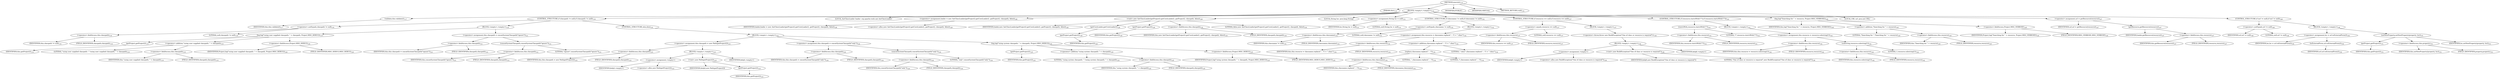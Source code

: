 digraph "execute" {  
"167" [label = <(METHOD,execute)<SUB>116</SUB>> ]
"6" [label = <(PARAM,this)<SUB>116</SUB>> ]
"168" [label = <(BLOCK,&lt;empty&gt;,&lt;empty&gt;)<SUB>116</SUB>> ]
"169" [label = <(validate,this.validate())<SUB>117</SUB>> ]
"5" [label = <(IDENTIFIER,this,this.validate())<SUB>117</SUB>> ]
"170" [label = <(CONTROL_STRUCTURE,if (classpath != null),if (classpath != null))<SUB>118</SUB>> ]
"171" [label = <(&lt;operator&gt;.notEquals,classpath != null)<SUB>118</SUB>> ]
"172" [label = <(&lt;operator&gt;.fieldAccess,this.classpath)<SUB>118</SUB>> ]
"173" [label = <(IDENTIFIER,this,classpath != null)<SUB>118</SUB>> ]
"174" [label = <(FIELD_IDENTIFIER,classpath,classpath)<SUB>118</SUB>> ]
"175" [label = <(LITERAL,null,classpath != null)<SUB>118</SUB>> ]
"176" [label = <(BLOCK,&lt;empty&gt;,&lt;empty&gt;)<SUB>118</SUB>> ]
"177" [label = <(log,log(&quot;using user supplied classpath: &quot; + classpath, Project.MSG_DEBUG))<SUB>119</SUB>> ]
"178" [label = <(getProject,getProject())<SUB>119</SUB>> ]
"7" [label = <(IDENTIFIER,this,getProject())<SUB>119</SUB>> ]
"179" [label = <(&lt;operator&gt;.addition,&quot;using user supplied classpath: &quot; + classpath)<SUB>119</SUB>> ]
"180" [label = <(LITERAL,&quot;using user supplied classpath: &quot;,&quot;using user supplied classpath: &quot; + classpath)<SUB>119</SUB>> ]
"181" [label = <(&lt;operator&gt;.fieldAccess,this.classpath)<SUB>119</SUB>> ]
"182" [label = <(IDENTIFIER,this,&quot;using user supplied classpath: &quot; + classpath)<SUB>119</SUB>> ]
"183" [label = <(FIELD_IDENTIFIER,classpath,classpath)<SUB>119</SUB>> ]
"184" [label = <(&lt;operator&gt;.fieldAccess,Project.MSG_DEBUG)<SUB>120</SUB>> ]
"185" [label = <(IDENTIFIER,Project,log(&quot;using user supplied classpath: &quot; + classpath, Project.MSG_DEBUG))<SUB>120</SUB>> ]
"186" [label = <(FIELD_IDENTIFIER,MSG_DEBUG,MSG_DEBUG)<SUB>120</SUB>> ]
"187" [label = <(&lt;operator&gt;.assignment,this.classpath = concatSystemClasspath(&quot;ignore&quot;))<SUB>121</SUB>> ]
"188" [label = <(&lt;operator&gt;.fieldAccess,this.classpath)<SUB>121</SUB>> ]
"189" [label = <(IDENTIFIER,this,this.classpath = concatSystemClasspath(&quot;ignore&quot;))<SUB>121</SUB>> ]
"190" [label = <(FIELD_IDENTIFIER,classpath,classpath)<SUB>121</SUB>> ]
"191" [label = <(concatSystemClasspath,concatSystemClasspath(&quot;ignore&quot;))<SUB>121</SUB>> ]
"192" [label = <(&lt;operator&gt;.fieldAccess,this.classpath)<SUB>121</SUB>> ]
"193" [label = <(IDENTIFIER,this,concatSystemClasspath(&quot;ignore&quot;))<SUB>121</SUB>> ]
"194" [label = <(FIELD_IDENTIFIER,classpath,classpath)<SUB>121</SUB>> ]
"195" [label = <(LITERAL,&quot;ignore&quot;,concatSystemClasspath(&quot;ignore&quot;))<SUB>121</SUB>> ]
"196" [label = <(CONTROL_STRUCTURE,else,else)<SUB>122</SUB>> ]
"197" [label = <(BLOCK,&lt;empty&gt;,&lt;empty&gt;)<SUB>122</SUB>> ]
"198" [label = <(&lt;operator&gt;.assignment,this.classpath = new Path(getProject()))<SUB>123</SUB>> ]
"199" [label = <(&lt;operator&gt;.fieldAccess,this.classpath)<SUB>123</SUB>> ]
"200" [label = <(IDENTIFIER,this,this.classpath = new Path(getProject()))<SUB>123</SUB>> ]
"201" [label = <(FIELD_IDENTIFIER,classpath,classpath)<SUB>123</SUB>> ]
"202" [label = <(BLOCK,&lt;empty&gt;,&lt;empty&gt;)<SUB>123</SUB>> ]
"203" [label = <(&lt;operator&gt;.assignment,&lt;empty&gt;)> ]
"204" [label = <(IDENTIFIER,$obj4,&lt;empty&gt;)> ]
"205" [label = <(&lt;operator&gt;.alloc,new Path(getProject()))<SUB>123</SUB>> ]
"206" [label = <(&lt;init&gt;,new Path(getProject()))<SUB>123</SUB>> ]
"207" [label = <(IDENTIFIER,$obj4,new Path(getProject()))> ]
"208" [label = <(getProject,getProject())<SUB>123</SUB>> ]
"8" [label = <(IDENTIFIER,this,getProject())<SUB>123</SUB>> ]
"209" [label = <(IDENTIFIER,$obj4,&lt;empty&gt;)> ]
"210" [label = <(&lt;operator&gt;.assignment,this.classpath = concatSystemClasspath(&quot;only&quot;))<SUB>124</SUB>> ]
"211" [label = <(&lt;operator&gt;.fieldAccess,this.classpath)<SUB>124</SUB>> ]
"212" [label = <(IDENTIFIER,this,this.classpath = concatSystemClasspath(&quot;only&quot;))<SUB>124</SUB>> ]
"213" [label = <(FIELD_IDENTIFIER,classpath,classpath)<SUB>124</SUB>> ]
"214" [label = <(concatSystemClasspath,concatSystemClasspath(&quot;only&quot;))<SUB>124</SUB>> ]
"215" [label = <(&lt;operator&gt;.fieldAccess,this.classpath)<SUB>124</SUB>> ]
"216" [label = <(IDENTIFIER,this,concatSystemClasspath(&quot;only&quot;))<SUB>124</SUB>> ]
"217" [label = <(FIELD_IDENTIFIER,classpath,classpath)<SUB>124</SUB>> ]
"218" [label = <(LITERAL,&quot;only&quot;,concatSystemClasspath(&quot;only&quot;))<SUB>124</SUB>> ]
"219" [label = <(log,log(&quot;using system classpath: &quot; + classpath, Project.MSG_DEBUG))<SUB>125</SUB>> ]
"220" [label = <(getProject,getProject())<SUB>125</SUB>> ]
"9" [label = <(IDENTIFIER,this,getProject())<SUB>125</SUB>> ]
"221" [label = <(&lt;operator&gt;.addition,&quot;using system classpath: &quot; + classpath)<SUB>125</SUB>> ]
"222" [label = <(LITERAL,&quot;using system classpath: &quot;,&quot;using system classpath: &quot; + classpath)<SUB>125</SUB>> ]
"223" [label = <(&lt;operator&gt;.fieldAccess,this.classpath)<SUB>125</SUB>> ]
"224" [label = <(IDENTIFIER,this,&quot;using system classpath: &quot; + classpath)<SUB>125</SUB>> ]
"225" [label = <(FIELD_IDENTIFIER,classpath,classpath)<SUB>125</SUB>> ]
"226" [label = <(&lt;operator&gt;.fieldAccess,Project.MSG_DEBUG)<SUB>125</SUB>> ]
"227" [label = <(IDENTIFIER,Project,log(&quot;using system classpath: &quot; + classpath, Project.MSG_DEBUG))<SUB>125</SUB>> ]
"228" [label = <(FIELD_IDENTIFIER,MSG_DEBUG,MSG_DEBUG)<SUB>125</SUB>> ]
"13" [label = <(LOCAL,AntClassLoader loader: org.apache.tools.ant.AntClassLoader)> ]
"229" [label = <(&lt;operator&gt;.assignment,loader = new AntClassLoader(getProject().getCoreLoader(), getProject(), classpath, false))<SUB>128</SUB>> ]
"230" [label = <(IDENTIFIER,loader,loader = new AntClassLoader(getProject().getCoreLoader(), getProject(), classpath, false))<SUB>128</SUB>> ]
"231" [label = <(&lt;operator&gt;.alloc,new AntClassLoader(getProject().getCoreLoader(), getProject(), classpath, false))<SUB>128</SUB>> ]
"232" [label = <(&lt;init&gt;,new AntClassLoader(getProject().getCoreLoader(), getProject(), classpath, false))<SUB>128</SUB>> ]
"12" [label = <(IDENTIFIER,loader,new AntClassLoader(getProject().getCoreLoader(), getProject(), classpath, false))<SUB>128</SUB>> ]
"233" [label = <(getCoreLoader,getCoreLoader())<SUB>128</SUB>> ]
"234" [label = <(getProject,getProject())<SUB>128</SUB>> ]
"10" [label = <(IDENTIFIER,this,getProject())<SUB>128</SUB>> ]
"235" [label = <(getProject,getProject())<SUB>129</SUB>> ]
"11" [label = <(IDENTIFIER,this,getProject())<SUB>129</SUB>> ]
"236" [label = <(&lt;operator&gt;.fieldAccess,this.classpath)<SUB>130</SUB>> ]
"237" [label = <(IDENTIFIER,this,new AntClassLoader(getProject().getCoreLoader(), getProject(), classpath, false))<SUB>130</SUB>> ]
"238" [label = <(FIELD_IDENTIFIER,classpath,classpath)<SUB>130</SUB>> ]
"239" [label = <(LITERAL,false,new AntClassLoader(getProject().getCoreLoader(), getProject(), classpath, false))<SUB>130</SUB>> ]
"240" [label = <(LOCAL,String loc: java.lang.String)> ]
"241" [label = <(&lt;operator&gt;.assignment,String loc = null)<SUB>131</SUB>> ]
"242" [label = <(IDENTIFIER,loc,String loc = null)<SUB>131</SUB>> ]
"243" [label = <(LITERAL,null,String loc = null)<SUB>131</SUB>> ]
"244" [label = <(CONTROL_STRUCTURE,if (classname != null),if (classname != null))<SUB>132</SUB>> ]
"245" [label = <(&lt;operator&gt;.notEquals,classname != null)<SUB>132</SUB>> ]
"246" [label = <(&lt;operator&gt;.fieldAccess,this.classname)<SUB>132</SUB>> ]
"247" [label = <(IDENTIFIER,this,classname != null)<SUB>132</SUB>> ]
"248" [label = <(FIELD_IDENTIFIER,classname,classname)<SUB>132</SUB>> ]
"249" [label = <(LITERAL,null,classname != null)<SUB>132</SUB>> ]
"250" [label = <(BLOCK,&lt;empty&gt;,&lt;empty&gt;)<SUB>132</SUB>> ]
"251" [label = <(&lt;operator&gt;.assignment,this.resource = classname.replace('.', '/') + &quot;.class&quot;)<SUB>134</SUB>> ]
"252" [label = <(&lt;operator&gt;.fieldAccess,this.resource)<SUB>134</SUB>> ]
"253" [label = <(IDENTIFIER,this,this.resource = classname.replace('.', '/') + &quot;.class&quot;)<SUB>134</SUB>> ]
"254" [label = <(FIELD_IDENTIFIER,resource,resource)<SUB>134</SUB>> ]
"255" [label = <(&lt;operator&gt;.addition,classname.replace('.', '/') + &quot;.class&quot;)<SUB>134</SUB>> ]
"256" [label = <(replace,classname.replace('.', '/'))<SUB>134</SUB>> ]
"257" [label = <(&lt;operator&gt;.fieldAccess,this.classname)<SUB>134</SUB>> ]
"258" [label = <(IDENTIFIER,this,classname.replace('.', '/'))<SUB>134</SUB>> ]
"259" [label = <(FIELD_IDENTIFIER,classname,classname)<SUB>134</SUB>> ]
"260" [label = <(LITERAL,'.',classname.replace('.', '/'))<SUB>134</SUB>> ]
"261" [label = <(LITERAL,'/',classname.replace('.', '/'))<SUB>134</SUB>> ]
"262" [label = <(LITERAL,&quot;.class&quot;,classname.replace('.', '/') + &quot;.class&quot;)<SUB>134</SUB>> ]
"263" [label = <(CONTROL_STRUCTURE,if (resource == null),if (resource == null))<SUB>137</SUB>> ]
"264" [label = <(&lt;operator&gt;.equals,resource == null)<SUB>137</SUB>> ]
"265" [label = <(&lt;operator&gt;.fieldAccess,this.resource)<SUB>137</SUB>> ]
"266" [label = <(IDENTIFIER,this,resource == null)<SUB>137</SUB>> ]
"267" [label = <(FIELD_IDENTIFIER,resource,resource)<SUB>137</SUB>> ]
"268" [label = <(LITERAL,null,resource == null)<SUB>137</SUB>> ]
"269" [label = <(BLOCK,&lt;empty&gt;,&lt;empty&gt;)<SUB>137</SUB>> ]
"270" [label = <(&lt;operator&gt;.throw,throw new BuildException(&quot;One of class or resource is required&quot;);)<SUB>138</SUB>> ]
"271" [label = <(BLOCK,&lt;empty&gt;,&lt;empty&gt;)<SUB>138</SUB>> ]
"272" [label = <(&lt;operator&gt;.assignment,&lt;empty&gt;)> ]
"273" [label = <(IDENTIFIER,$obj6,&lt;empty&gt;)> ]
"274" [label = <(&lt;operator&gt;.alloc,new BuildException(&quot;One of class or resource is required&quot;))<SUB>138</SUB>> ]
"275" [label = <(&lt;init&gt;,new BuildException(&quot;One of class or resource is required&quot;))<SUB>138</SUB>> ]
"276" [label = <(IDENTIFIER,$obj6,new BuildException(&quot;One of class or resource is required&quot;))> ]
"277" [label = <(LITERAL,&quot;One of class or resource is required&quot;,new BuildException(&quot;One of class or resource is required&quot;))<SUB>138</SUB>> ]
"278" [label = <(IDENTIFIER,$obj6,&lt;empty&gt;)> ]
"279" [label = <(CONTROL_STRUCTURE,if (resource.startsWith(&quot;/&quot;)),if (resource.startsWith(&quot;/&quot;)))<SUB>141</SUB>> ]
"280" [label = <(startsWith,resource.startsWith(&quot;/&quot;))<SUB>141</SUB>> ]
"281" [label = <(&lt;operator&gt;.fieldAccess,this.resource)<SUB>141</SUB>> ]
"282" [label = <(IDENTIFIER,this,resource.startsWith(&quot;/&quot;))<SUB>141</SUB>> ]
"283" [label = <(FIELD_IDENTIFIER,resource,resource)<SUB>141</SUB>> ]
"284" [label = <(LITERAL,&quot;/&quot;,resource.startsWith(&quot;/&quot;))<SUB>141</SUB>> ]
"285" [label = <(BLOCK,&lt;empty&gt;,&lt;empty&gt;)<SUB>141</SUB>> ]
"286" [label = <(&lt;operator&gt;.assignment,this.resource = resource.substring(1))<SUB>142</SUB>> ]
"287" [label = <(&lt;operator&gt;.fieldAccess,this.resource)<SUB>142</SUB>> ]
"288" [label = <(IDENTIFIER,this,this.resource = resource.substring(1))<SUB>142</SUB>> ]
"289" [label = <(FIELD_IDENTIFIER,resource,resource)<SUB>142</SUB>> ]
"290" [label = <(substring,resource.substring(1))<SUB>142</SUB>> ]
"291" [label = <(&lt;operator&gt;.fieldAccess,this.resource)<SUB>142</SUB>> ]
"292" [label = <(IDENTIFIER,this,resource.substring(1))<SUB>142</SUB>> ]
"293" [label = <(FIELD_IDENTIFIER,resource,resource)<SUB>142</SUB>> ]
"294" [label = <(LITERAL,1,resource.substring(1))<SUB>142</SUB>> ]
"295" [label = <(log,log(&quot;Searching for &quot; + resource, Project.MSG_VERBOSE))<SUB>145</SUB>> ]
"14" [label = <(IDENTIFIER,this,log(&quot;Searching for &quot; + resource, Project.MSG_VERBOSE))<SUB>145</SUB>> ]
"296" [label = <(&lt;operator&gt;.addition,&quot;Searching for &quot; + resource)<SUB>145</SUB>> ]
"297" [label = <(LITERAL,&quot;Searching for &quot;,&quot;Searching for &quot; + resource)<SUB>145</SUB>> ]
"298" [label = <(&lt;operator&gt;.fieldAccess,this.resource)<SUB>145</SUB>> ]
"299" [label = <(IDENTIFIER,this,&quot;Searching for &quot; + resource)<SUB>145</SUB>> ]
"300" [label = <(FIELD_IDENTIFIER,resource,resource)<SUB>145</SUB>> ]
"301" [label = <(&lt;operator&gt;.fieldAccess,Project.MSG_VERBOSE)<SUB>145</SUB>> ]
"302" [label = <(IDENTIFIER,Project,log(&quot;Searching for &quot; + resource, Project.MSG_VERBOSE))<SUB>145</SUB>> ]
"303" [label = <(FIELD_IDENTIFIER,MSG_VERBOSE,MSG_VERBOSE)<SUB>145</SUB>> ]
"304" [label = <(LOCAL,URL url: java.net.URL)> ]
"305" [label = <(&lt;operator&gt;.assignment,url = getResource(resource))<SUB>147</SUB>> ]
"306" [label = <(IDENTIFIER,url,url = getResource(resource))<SUB>147</SUB>> ]
"307" [label = <(getResource,getResource(resource))<SUB>147</SUB>> ]
"308" [label = <(IDENTIFIER,loader,getResource(resource))<SUB>147</SUB>> ]
"309" [label = <(&lt;operator&gt;.fieldAccess,this.resource)<SUB>147</SUB>> ]
"310" [label = <(IDENTIFIER,this,getResource(resource))<SUB>147</SUB>> ]
"311" [label = <(FIELD_IDENTIFIER,resource,resource)<SUB>147</SUB>> ]
"312" [label = <(CONTROL_STRUCTURE,if (url != null),if (url != null))<SUB>148</SUB>> ]
"313" [label = <(&lt;operator&gt;.notEquals,url != null)<SUB>148</SUB>> ]
"314" [label = <(IDENTIFIER,url,url != null)<SUB>148</SUB>> ]
"315" [label = <(LITERAL,null,url != null)<SUB>148</SUB>> ]
"316" [label = <(BLOCK,&lt;empty&gt;,&lt;empty&gt;)<SUB>148</SUB>> ]
"317" [label = <(&lt;operator&gt;.assignment,loc = url.toExternalForm())<SUB>150</SUB>> ]
"318" [label = <(IDENTIFIER,loc,loc = url.toExternalForm())<SUB>150</SUB>> ]
"319" [label = <(toExternalForm,url.toExternalForm())<SUB>150</SUB>> ]
"320" [label = <(IDENTIFIER,url,url.toExternalForm())<SUB>150</SUB>> ]
"321" [label = <(setNewProperty,setNewProperty(property, loc))<SUB>151</SUB>> ]
"322" [label = <(getProject,getProject())<SUB>151</SUB>> ]
"15" [label = <(IDENTIFIER,this,getProject())<SUB>151</SUB>> ]
"323" [label = <(&lt;operator&gt;.fieldAccess,this.property)<SUB>151</SUB>> ]
"324" [label = <(IDENTIFIER,this,setNewProperty(property, loc))<SUB>151</SUB>> ]
"325" [label = <(FIELD_IDENTIFIER,property,property)<SUB>151</SUB>> ]
"326" [label = <(IDENTIFIER,loc,setNewProperty(property, loc))<SUB>151</SUB>> ]
"327" [label = <(MODIFIER,PUBLIC)> ]
"328" [label = <(MODIFIER,VIRTUAL)> ]
"329" [label = <(METHOD_RETURN,void)<SUB>116</SUB>> ]
  "167" -> "6" 
  "167" -> "168" 
  "167" -> "327" 
  "167" -> "328" 
  "167" -> "329" 
  "168" -> "169" 
  "168" -> "170" 
  "168" -> "13" 
  "168" -> "229" 
  "168" -> "232" 
  "168" -> "240" 
  "168" -> "241" 
  "168" -> "244" 
  "168" -> "263" 
  "168" -> "279" 
  "168" -> "295" 
  "168" -> "304" 
  "168" -> "305" 
  "168" -> "312" 
  "169" -> "5" 
  "170" -> "171" 
  "170" -> "176" 
  "170" -> "196" 
  "171" -> "172" 
  "171" -> "175" 
  "172" -> "173" 
  "172" -> "174" 
  "176" -> "177" 
  "176" -> "187" 
  "177" -> "178" 
  "177" -> "179" 
  "177" -> "184" 
  "178" -> "7" 
  "179" -> "180" 
  "179" -> "181" 
  "181" -> "182" 
  "181" -> "183" 
  "184" -> "185" 
  "184" -> "186" 
  "187" -> "188" 
  "187" -> "191" 
  "188" -> "189" 
  "188" -> "190" 
  "191" -> "192" 
  "191" -> "195" 
  "192" -> "193" 
  "192" -> "194" 
  "196" -> "197" 
  "197" -> "198" 
  "197" -> "210" 
  "197" -> "219" 
  "198" -> "199" 
  "198" -> "202" 
  "199" -> "200" 
  "199" -> "201" 
  "202" -> "203" 
  "202" -> "206" 
  "202" -> "209" 
  "203" -> "204" 
  "203" -> "205" 
  "206" -> "207" 
  "206" -> "208" 
  "208" -> "8" 
  "210" -> "211" 
  "210" -> "214" 
  "211" -> "212" 
  "211" -> "213" 
  "214" -> "215" 
  "214" -> "218" 
  "215" -> "216" 
  "215" -> "217" 
  "219" -> "220" 
  "219" -> "221" 
  "219" -> "226" 
  "220" -> "9" 
  "221" -> "222" 
  "221" -> "223" 
  "223" -> "224" 
  "223" -> "225" 
  "226" -> "227" 
  "226" -> "228" 
  "229" -> "230" 
  "229" -> "231" 
  "232" -> "12" 
  "232" -> "233" 
  "232" -> "235" 
  "232" -> "236" 
  "232" -> "239" 
  "233" -> "234" 
  "234" -> "10" 
  "235" -> "11" 
  "236" -> "237" 
  "236" -> "238" 
  "241" -> "242" 
  "241" -> "243" 
  "244" -> "245" 
  "244" -> "250" 
  "245" -> "246" 
  "245" -> "249" 
  "246" -> "247" 
  "246" -> "248" 
  "250" -> "251" 
  "251" -> "252" 
  "251" -> "255" 
  "252" -> "253" 
  "252" -> "254" 
  "255" -> "256" 
  "255" -> "262" 
  "256" -> "257" 
  "256" -> "260" 
  "256" -> "261" 
  "257" -> "258" 
  "257" -> "259" 
  "263" -> "264" 
  "263" -> "269" 
  "264" -> "265" 
  "264" -> "268" 
  "265" -> "266" 
  "265" -> "267" 
  "269" -> "270" 
  "270" -> "271" 
  "271" -> "272" 
  "271" -> "275" 
  "271" -> "278" 
  "272" -> "273" 
  "272" -> "274" 
  "275" -> "276" 
  "275" -> "277" 
  "279" -> "280" 
  "279" -> "285" 
  "280" -> "281" 
  "280" -> "284" 
  "281" -> "282" 
  "281" -> "283" 
  "285" -> "286" 
  "286" -> "287" 
  "286" -> "290" 
  "287" -> "288" 
  "287" -> "289" 
  "290" -> "291" 
  "290" -> "294" 
  "291" -> "292" 
  "291" -> "293" 
  "295" -> "14" 
  "295" -> "296" 
  "295" -> "301" 
  "296" -> "297" 
  "296" -> "298" 
  "298" -> "299" 
  "298" -> "300" 
  "301" -> "302" 
  "301" -> "303" 
  "305" -> "306" 
  "305" -> "307" 
  "307" -> "308" 
  "307" -> "309" 
  "309" -> "310" 
  "309" -> "311" 
  "312" -> "313" 
  "312" -> "316" 
  "313" -> "314" 
  "313" -> "315" 
  "316" -> "317" 
  "316" -> "321" 
  "317" -> "318" 
  "317" -> "319" 
  "319" -> "320" 
  "321" -> "322" 
  "321" -> "323" 
  "321" -> "326" 
  "322" -> "15" 
  "323" -> "324" 
  "323" -> "325" 
}
